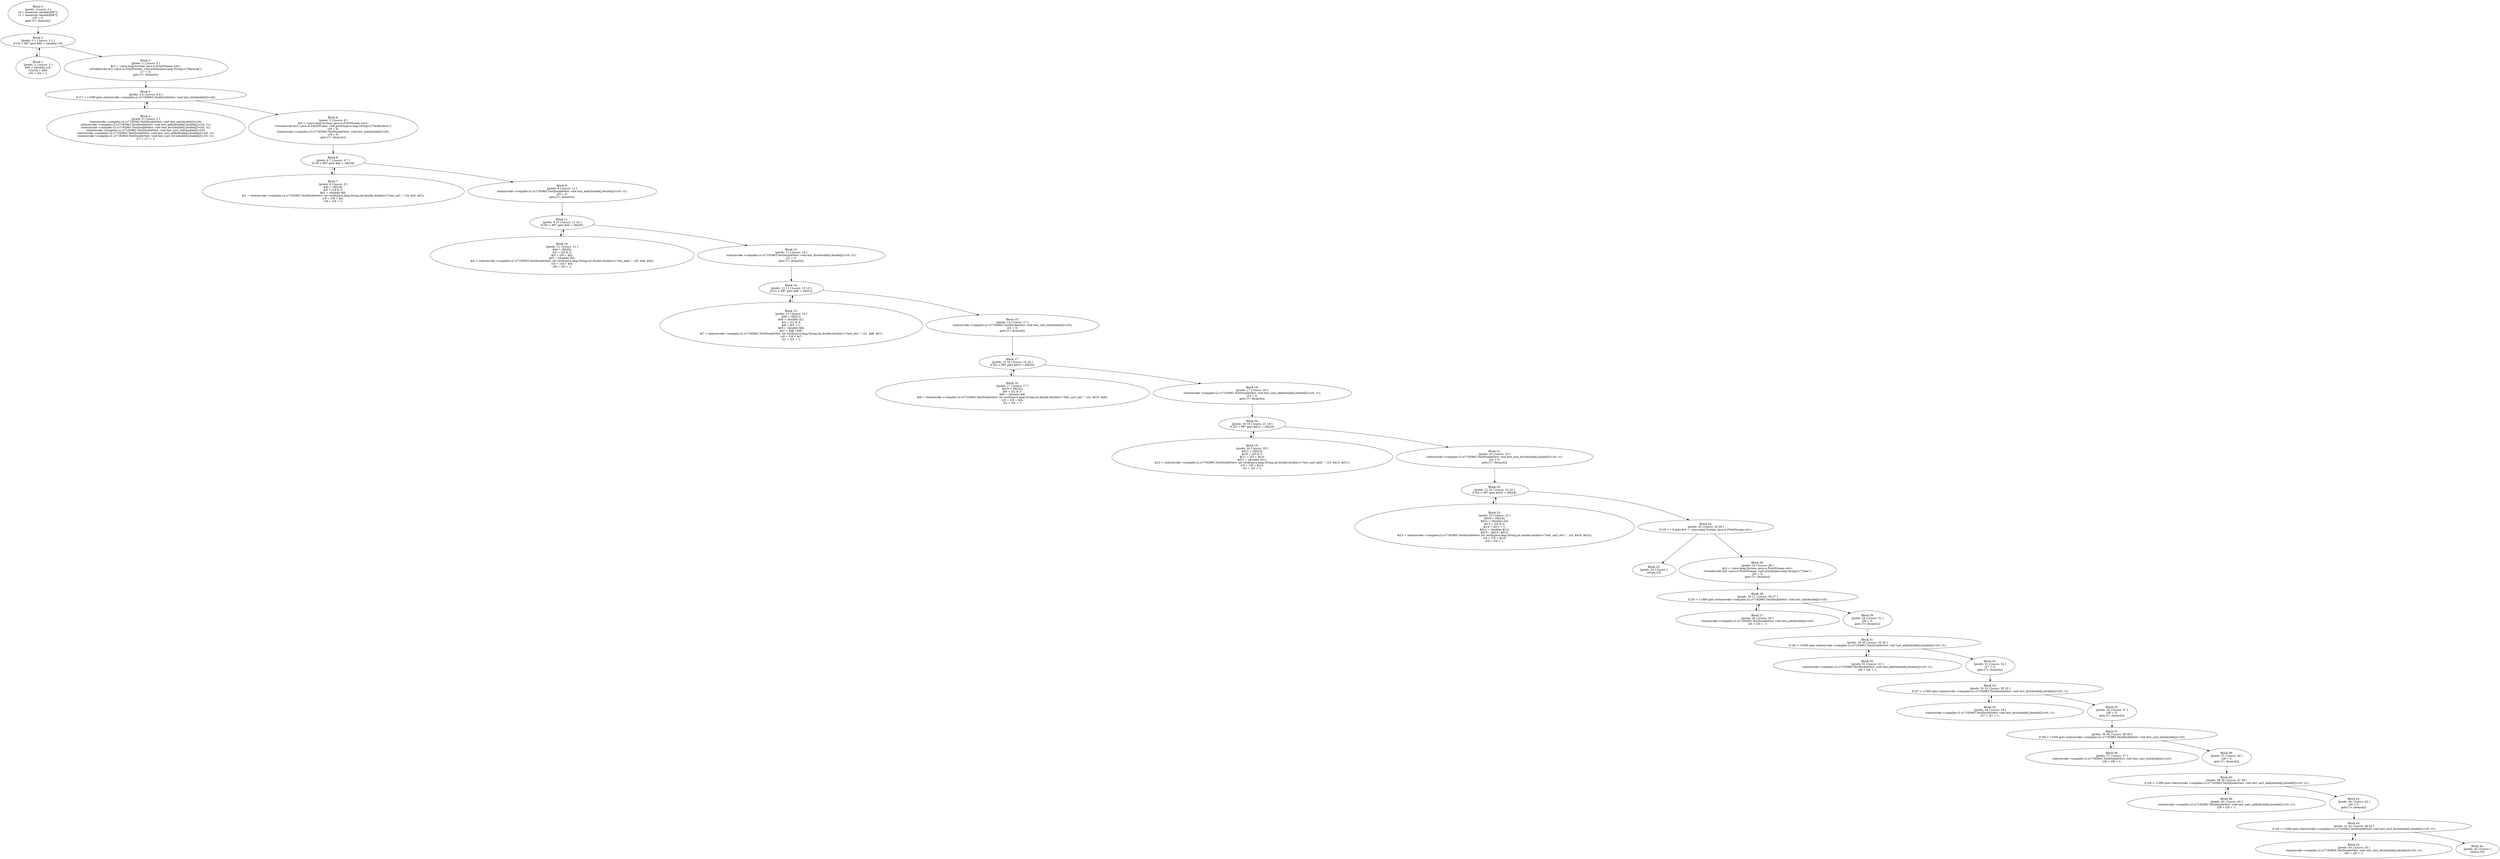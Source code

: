 digraph "unitGraph" {
    "Block 0:
[preds: ] [succs: 2 ]
r0 = newarray (double)[997];
r1 = newarray (double)[997];
i16 = 0;
goto [?= (branch)];
"
    "Block 1:
[preds: 2 ] [succs: 2 ]
$d0 = (double) i16;
r1[i16] = $d0;
i16 = i16 + 1;
"
    "Block 2:
[preds: 0 1 ] [succs: 3 1 ]
if i16 < 997 goto $d0 = (double) i16;
"
    "Block 3:
[preds: 2 ] [succs: 5 ]
$r2 = <java.lang.System: java.io.PrintStream out>;
virtualinvoke $r2.<java.io.PrintStream: void println(java.lang.String)>(\"Warmup\");
i17 = 0;
goto [?= (branch)];
"
    "Block 4:
[preds: 5 ] [succs: 5 ]
staticinvoke <compiler.c2.cr7192963.TestDoubleVect: void test_init(double[])>(r0);
staticinvoke <compiler.c2.cr7192963.TestDoubleVect: void test_addi(double[],double[])>(r0, r1);
staticinvoke <compiler.c2.cr7192963.TestDoubleVect: void test_divi(double[],double[])>(r0, r1);
staticinvoke <compiler.c2.cr7192963.TestDoubleVect: void test_unrl_init(double[])>(r0);
staticinvoke <compiler.c2.cr7192963.TestDoubleVect: void test_unrl_addi(double[],double[])>(r0, r1);
staticinvoke <compiler.c2.cr7192963.TestDoubleVect: void test_unrl_divi(double[],double[])>(r0, r1);
i17 = i17 + 1;
"
    "Block 5:
[preds: 3 4 ] [succs: 6 4 ]
if i17 < 11000 goto staticinvoke <compiler.c2.cr7192963.TestDoubleVect: void test_init(double[])>(r0);
"
    "Block 6:
[preds: 5 ] [succs: 8 ]
$r3 = <java.lang.System: java.io.PrintStream out>;
virtualinvoke $r3.<java.io.PrintStream: void println(java.lang.String)>(\"Verification\");
i18 = 0;
staticinvoke <compiler.c2.cr7192963.TestDoubleVect: void test_init(double[])>(r0);
i19 = 0;
goto [?= (branch)];
"
    "Block 7:
[preds: 8 ] [succs: 8 ]
$d2 = r0[i19];
$i0 = i19 & 3;
$d1 = (double) $i0;
$i1 = staticinvoke <compiler.c2.cr7192963.TestDoubleVect: int verify(java.lang.String,int,double,double)>(\"test_init: \", i19, $d2, $d1);
i18 = i18 + $i1;
i19 = i19 + 1;
"
    "Block 8:
[preds: 6 7 ] [succs: 9 7 ]
if i19 < 997 goto $d2 = r0[i19];
"
    "Block 9:
[preds: 8 ] [succs: 11 ]
staticinvoke <compiler.c2.cr7192963.TestDoubleVect: void test_addi(double[],double[])>(r0, r1);
i20 = 0;
goto [?= (branch)];
"
    "Block 10:
[preds: 11 ] [succs: 11 ]
$d4 = r0[i20];
$i2 = i20 & 3;
$i3 = i20 + $i2;
$d3 = (double) $i3;
$i4 = staticinvoke <compiler.c2.cr7192963.TestDoubleVect: int verify(java.lang.String,int,double,double)>(\"test_addi: \", i20, $d4, $d3);
i18 = i18 + $i4;
i20 = i20 + 1;
"
    "Block 11:
[preds: 9 10 ] [succs: 12 10 ]
if i20 < 997 goto $d4 = r0[i20];
"
    "Block 12:
[preds: 11 ] [succs: 14 ]
staticinvoke <compiler.c2.cr7192963.TestDoubleVect: void test_divi(double[],double[])>(r0, r1);
i21 = 0;
goto [?= (branch)];
"
    "Block 13:
[preds: 14 ] [succs: 14 ]
$d8 = r0[i21];
$d6 = (double) i21;
$i5 = i21 & 3;
$i6 = $i5 + 1;
$d5 = (double) $i6;
$d7 = $d6 / $d5;
$i7 = staticinvoke <compiler.c2.cr7192963.TestDoubleVect: int verify(java.lang.String,int,double,double)>(\"test_divi: \", i21, $d8, $d7);
i18 = i18 + $i7;
i21 = i21 + 1;
"
    "Block 14:
[preds: 12 13 ] [succs: 15 13 ]
if i21 < 997 goto $d8 = r0[i21];
"
    "Block 15:
[preds: 14 ] [succs: 17 ]
staticinvoke <compiler.c2.cr7192963.TestDoubleVect: void test_unrl_init(double[])>(r0);
i22 = 0;
goto [?= (branch)];
"
    "Block 16:
[preds: 17 ] [succs: 17 ]
$d10 = r0[i22];
$i8 = i22 & 3;
$d9 = (double) $i8;
$i9 = staticinvoke <compiler.c2.cr7192963.TestDoubleVect: int verify(java.lang.String,int,double,double)>(\"test_unrl_init: \", i22, $d10, $d9);
i18 = i18 + $i9;
i22 = i22 + 1;
"
    "Block 17:
[preds: 15 16 ] [succs: 18 16 ]
if i22 < 997 goto $d10 = r0[i22];
"
    "Block 18:
[preds: 17 ] [succs: 20 ]
staticinvoke <compiler.c2.cr7192963.TestDoubleVect: void test_unrl_addi(double[],double[])>(r0, r1);
i23 = 0;
goto [?= (branch)];
"
    "Block 19:
[preds: 20 ] [succs: 20 ]
$d12 = r0[i23];
$i10 = i23 & 3;
$i11 = i23 + $i10;
$d11 = (double) $i11;
$i12 = staticinvoke <compiler.c2.cr7192963.TestDoubleVect: int verify(java.lang.String,int,double,double)>(\"test_unrl_addi: \", i23, $d12, $d11);
i18 = i18 + $i12;
i23 = i23 + 1;
"
    "Block 20:
[preds: 18 19 ] [succs: 21 19 ]
if i23 < 997 goto $d12 = r0[i23];
"
    "Block 21:
[preds: 20 ] [succs: 23 ]
staticinvoke <compiler.c2.cr7192963.TestDoubleVect: void test_unrl_divi(double[],double[])>(r0, r1);
i24 = 0;
goto [?= (branch)];
"
    "Block 22:
[preds: 23 ] [succs: 23 ]
$d16 = r0[i24];
$d14 = (double) i24;
$i13 = i24 & 3;
$i14 = $i13 + 1;
$d13 = (double) $i14;
$d15 = $d14 / $d13;
$i15 = staticinvoke <compiler.c2.cr7192963.TestDoubleVect: int verify(java.lang.String,int,double,double)>(\"test_unrl_divi: \", i24, $d16, $d15);
i18 = i18 + $i15;
i24 = i24 + 1;
"
    "Block 23:
[preds: 21 22 ] [succs: 24 22 ]
if i24 < 997 goto $d16 = r0[i24];
"
    "Block 24:
[preds: 23 ] [succs: 25 26 ]
if i18 <= 0 goto $r4 = <java.lang.System: java.io.PrintStream out>;
"
    "Block 25:
[preds: 24 ] [succs: ]
return i18;
"
    "Block 26:
[preds: 24 ] [succs: 28 ]
$r4 = <java.lang.System: java.io.PrintStream out>;
virtualinvoke $r4.<java.io.PrintStream: void println(java.lang.String)>(\"Time\");
i25 = 0;
goto [?= (branch)];
"
    "Block 27:
[preds: 28 ] [succs: 28 ]
staticinvoke <compiler.c2.cr7192963.TestDoubleVect: void test_init(double[])>(r0);
i25 = i25 + 1;
"
    "Block 28:
[preds: 26 27 ] [succs: 29 27 ]
if i25 < 11000 goto staticinvoke <compiler.c2.cr7192963.TestDoubleVect: void test_init(double[])>(r0);
"
    "Block 29:
[preds: 28 ] [succs: 31 ]
i26 = 0;
goto [?= (branch)];
"
    "Block 30:
[preds: 31 ] [succs: 31 ]
staticinvoke <compiler.c2.cr7192963.TestDoubleVect: void test_addi(double[],double[])>(r0, r1);
i26 = i26 + 1;
"
    "Block 31:
[preds: 29 30 ] [succs: 32 30 ]
if i26 < 11000 goto staticinvoke <compiler.c2.cr7192963.TestDoubleVect: void test_addi(double[],double[])>(r0, r1);
"
    "Block 32:
[preds: 31 ] [succs: 34 ]
i27 = 0;
goto [?= (branch)];
"
    "Block 33:
[preds: 34 ] [succs: 34 ]
staticinvoke <compiler.c2.cr7192963.TestDoubleVect: void test_divi(double[],double[])>(r0, r1);
i27 = i27 + 1;
"
    "Block 34:
[preds: 32 33 ] [succs: 35 33 ]
if i27 < 11000 goto staticinvoke <compiler.c2.cr7192963.TestDoubleVect: void test_divi(double[],double[])>(r0, r1);
"
    "Block 35:
[preds: 34 ] [succs: 37 ]
i28 = 0;
goto [?= (branch)];
"
    "Block 36:
[preds: 37 ] [succs: 37 ]
staticinvoke <compiler.c2.cr7192963.TestDoubleVect: void test_unrl_init(double[])>(r0);
i28 = i28 + 1;
"
    "Block 37:
[preds: 35 36 ] [succs: 38 36 ]
if i28 < 11000 goto staticinvoke <compiler.c2.cr7192963.TestDoubleVect: void test_unrl_init(double[])>(r0);
"
    "Block 38:
[preds: 37 ] [succs: 40 ]
i29 = 0;
goto [?= (branch)];
"
    "Block 39:
[preds: 40 ] [succs: 40 ]
staticinvoke <compiler.c2.cr7192963.TestDoubleVect: void test_unrl_addi(double[],double[])>(r0, r1);
i29 = i29 + 1;
"
    "Block 40:
[preds: 38 39 ] [succs: 41 39 ]
if i29 < 11000 goto staticinvoke <compiler.c2.cr7192963.TestDoubleVect: void test_unrl_addi(double[],double[])>(r0, r1);
"
    "Block 41:
[preds: 40 ] [succs: 43 ]
i30 = 0;
goto [?= (branch)];
"
    "Block 42:
[preds: 43 ] [succs: 43 ]
staticinvoke <compiler.c2.cr7192963.TestDoubleVect: void test_unrl_divi(double[],double[])>(r0, r1);
i30 = i30 + 1;
"
    "Block 43:
[preds: 41 42 ] [succs: 44 42 ]
if i30 < 11000 goto staticinvoke <compiler.c2.cr7192963.TestDoubleVect: void test_unrl_divi(double[],double[])>(r0, r1);
"
    "Block 44:
[preds: 43 ] [succs: ]
return i18;
"
    "Block 0:
[preds: ] [succs: 2 ]
r0 = newarray (double)[997];
r1 = newarray (double)[997];
i16 = 0;
goto [?= (branch)];
"->"Block 2:
[preds: 0 1 ] [succs: 3 1 ]
if i16 < 997 goto $d0 = (double) i16;
";
    "Block 1:
[preds: 2 ] [succs: 2 ]
$d0 = (double) i16;
r1[i16] = $d0;
i16 = i16 + 1;
"->"Block 2:
[preds: 0 1 ] [succs: 3 1 ]
if i16 < 997 goto $d0 = (double) i16;
";
    "Block 2:
[preds: 0 1 ] [succs: 3 1 ]
if i16 < 997 goto $d0 = (double) i16;
"->"Block 3:
[preds: 2 ] [succs: 5 ]
$r2 = <java.lang.System: java.io.PrintStream out>;
virtualinvoke $r2.<java.io.PrintStream: void println(java.lang.String)>(\"Warmup\");
i17 = 0;
goto [?= (branch)];
";
    "Block 2:
[preds: 0 1 ] [succs: 3 1 ]
if i16 < 997 goto $d0 = (double) i16;
"->"Block 1:
[preds: 2 ] [succs: 2 ]
$d0 = (double) i16;
r1[i16] = $d0;
i16 = i16 + 1;
";
    "Block 3:
[preds: 2 ] [succs: 5 ]
$r2 = <java.lang.System: java.io.PrintStream out>;
virtualinvoke $r2.<java.io.PrintStream: void println(java.lang.String)>(\"Warmup\");
i17 = 0;
goto [?= (branch)];
"->"Block 5:
[preds: 3 4 ] [succs: 6 4 ]
if i17 < 11000 goto staticinvoke <compiler.c2.cr7192963.TestDoubleVect: void test_init(double[])>(r0);
";
    "Block 4:
[preds: 5 ] [succs: 5 ]
staticinvoke <compiler.c2.cr7192963.TestDoubleVect: void test_init(double[])>(r0);
staticinvoke <compiler.c2.cr7192963.TestDoubleVect: void test_addi(double[],double[])>(r0, r1);
staticinvoke <compiler.c2.cr7192963.TestDoubleVect: void test_divi(double[],double[])>(r0, r1);
staticinvoke <compiler.c2.cr7192963.TestDoubleVect: void test_unrl_init(double[])>(r0);
staticinvoke <compiler.c2.cr7192963.TestDoubleVect: void test_unrl_addi(double[],double[])>(r0, r1);
staticinvoke <compiler.c2.cr7192963.TestDoubleVect: void test_unrl_divi(double[],double[])>(r0, r1);
i17 = i17 + 1;
"->"Block 5:
[preds: 3 4 ] [succs: 6 4 ]
if i17 < 11000 goto staticinvoke <compiler.c2.cr7192963.TestDoubleVect: void test_init(double[])>(r0);
";
    "Block 5:
[preds: 3 4 ] [succs: 6 4 ]
if i17 < 11000 goto staticinvoke <compiler.c2.cr7192963.TestDoubleVect: void test_init(double[])>(r0);
"->"Block 6:
[preds: 5 ] [succs: 8 ]
$r3 = <java.lang.System: java.io.PrintStream out>;
virtualinvoke $r3.<java.io.PrintStream: void println(java.lang.String)>(\"Verification\");
i18 = 0;
staticinvoke <compiler.c2.cr7192963.TestDoubleVect: void test_init(double[])>(r0);
i19 = 0;
goto [?= (branch)];
";
    "Block 5:
[preds: 3 4 ] [succs: 6 4 ]
if i17 < 11000 goto staticinvoke <compiler.c2.cr7192963.TestDoubleVect: void test_init(double[])>(r0);
"->"Block 4:
[preds: 5 ] [succs: 5 ]
staticinvoke <compiler.c2.cr7192963.TestDoubleVect: void test_init(double[])>(r0);
staticinvoke <compiler.c2.cr7192963.TestDoubleVect: void test_addi(double[],double[])>(r0, r1);
staticinvoke <compiler.c2.cr7192963.TestDoubleVect: void test_divi(double[],double[])>(r0, r1);
staticinvoke <compiler.c2.cr7192963.TestDoubleVect: void test_unrl_init(double[])>(r0);
staticinvoke <compiler.c2.cr7192963.TestDoubleVect: void test_unrl_addi(double[],double[])>(r0, r1);
staticinvoke <compiler.c2.cr7192963.TestDoubleVect: void test_unrl_divi(double[],double[])>(r0, r1);
i17 = i17 + 1;
";
    "Block 6:
[preds: 5 ] [succs: 8 ]
$r3 = <java.lang.System: java.io.PrintStream out>;
virtualinvoke $r3.<java.io.PrintStream: void println(java.lang.String)>(\"Verification\");
i18 = 0;
staticinvoke <compiler.c2.cr7192963.TestDoubleVect: void test_init(double[])>(r0);
i19 = 0;
goto [?= (branch)];
"->"Block 8:
[preds: 6 7 ] [succs: 9 7 ]
if i19 < 997 goto $d2 = r0[i19];
";
    "Block 7:
[preds: 8 ] [succs: 8 ]
$d2 = r0[i19];
$i0 = i19 & 3;
$d1 = (double) $i0;
$i1 = staticinvoke <compiler.c2.cr7192963.TestDoubleVect: int verify(java.lang.String,int,double,double)>(\"test_init: \", i19, $d2, $d1);
i18 = i18 + $i1;
i19 = i19 + 1;
"->"Block 8:
[preds: 6 7 ] [succs: 9 7 ]
if i19 < 997 goto $d2 = r0[i19];
";
    "Block 8:
[preds: 6 7 ] [succs: 9 7 ]
if i19 < 997 goto $d2 = r0[i19];
"->"Block 9:
[preds: 8 ] [succs: 11 ]
staticinvoke <compiler.c2.cr7192963.TestDoubleVect: void test_addi(double[],double[])>(r0, r1);
i20 = 0;
goto [?= (branch)];
";
    "Block 8:
[preds: 6 7 ] [succs: 9 7 ]
if i19 < 997 goto $d2 = r0[i19];
"->"Block 7:
[preds: 8 ] [succs: 8 ]
$d2 = r0[i19];
$i0 = i19 & 3;
$d1 = (double) $i0;
$i1 = staticinvoke <compiler.c2.cr7192963.TestDoubleVect: int verify(java.lang.String,int,double,double)>(\"test_init: \", i19, $d2, $d1);
i18 = i18 + $i1;
i19 = i19 + 1;
";
    "Block 9:
[preds: 8 ] [succs: 11 ]
staticinvoke <compiler.c2.cr7192963.TestDoubleVect: void test_addi(double[],double[])>(r0, r1);
i20 = 0;
goto [?= (branch)];
"->"Block 11:
[preds: 9 10 ] [succs: 12 10 ]
if i20 < 997 goto $d4 = r0[i20];
";
    "Block 10:
[preds: 11 ] [succs: 11 ]
$d4 = r0[i20];
$i2 = i20 & 3;
$i3 = i20 + $i2;
$d3 = (double) $i3;
$i4 = staticinvoke <compiler.c2.cr7192963.TestDoubleVect: int verify(java.lang.String,int,double,double)>(\"test_addi: \", i20, $d4, $d3);
i18 = i18 + $i4;
i20 = i20 + 1;
"->"Block 11:
[preds: 9 10 ] [succs: 12 10 ]
if i20 < 997 goto $d4 = r0[i20];
";
    "Block 11:
[preds: 9 10 ] [succs: 12 10 ]
if i20 < 997 goto $d4 = r0[i20];
"->"Block 12:
[preds: 11 ] [succs: 14 ]
staticinvoke <compiler.c2.cr7192963.TestDoubleVect: void test_divi(double[],double[])>(r0, r1);
i21 = 0;
goto [?= (branch)];
";
    "Block 11:
[preds: 9 10 ] [succs: 12 10 ]
if i20 < 997 goto $d4 = r0[i20];
"->"Block 10:
[preds: 11 ] [succs: 11 ]
$d4 = r0[i20];
$i2 = i20 & 3;
$i3 = i20 + $i2;
$d3 = (double) $i3;
$i4 = staticinvoke <compiler.c2.cr7192963.TestDoubleVect: int verify(java.lang.String,int,double,double)>(\"test_addi: \", i20, $d4, $d3);
i18 = i18 + $i4;
i20 = i20 + 1;
";
    "Block 12:
[preds: 11 ] [succs: 14 ]
staticinvoke <compiler.c2.cr7192963.TestDoubleVect: void test_divi(double[],double[])>(r0, r1);
i21 = 0;
goto [?= (branch)];
"->"Block 14:
[preds: 12 13 ] [succs: 15 13 ]
if i21 < 997 goto $d8 = r0[i21];
";
    "Block 13:
[preds: 14 ] [succs: 14 ]
$d8 = r0[i21];
$d6 = (double) i21;
$i5 = i21 & 3;
$i6 = $i5 + 1;
$d5 = (double) $i6;
$d7 = $d6 / $d5;
$i7 = staticinvoke <compiler.c2.cr7192963.TestDoubleVect: int verify(java.lang.String,int,double,double)>(\"test_divi: \", i21, $d8, $d7);
i18 = i18 + $i7;
i21 = i21 + 1;
"->"Block 14:
[preds: 12 13 ] [succs: 15 13 ]
if i21 < 997 goto $d8 = r0[i21];
";
    "Block 14:
[preds: 12 13 ] [succs: 15 13 ]
if i21 < 997 goto $d8 = r0[i21];
"->"Block 15:
[preds: 14 ] [succs: 17 ]
staticinvoke <compiler.c2.cr7192963.TestDoubleVect: void test_unrl_init(double[])>(r0);
i22 = 0;
goto [?= (branch)];
";
    "Block 14:
[preds: 12 13 ] [succs: 15 13 ]
if i21 < 997 goto $d8 = r0[i21];
"->"Block 13:
[preds: 14 ] [succs: 14 ]
$d8 = r0[i21];
$d6 = (double) i21;
$i5 = i21 & 3;
$i6 = $i5 + 1;
$d5 = (double) $i6;
$d7 = $d6 / $d5;
$i7 = staticinvoke <compiler.c2.cr7192963.TestDoubleVect: int verify(java.lang.String,int,double,double)>(\"test_divi: \", i21, $d8, $d7);
i18 = i18 + $i7;
i21 = i21 + 1;
";
    "Block 15:
[preds: 14 ] [succs: 17 ]
staticinvoke <compiler.c2.cr7192963.TestDoubleVect: void test_unrl_init(double[])>(r0);
i22 = 0;
goto [?= (branch)];
"->"Block 17:
[preds: 15 16 ] [succs: 18 16 ]
if i22 < 997 goto $d10 = r0[i22];
";
    "Block 16:
[preds: 17 ] [succs: 17 ]
$d10 = r0[i22];
$i8 = i22 & 3;
$d9 = (double) $i8;
$i9 = staticinvoke <compiler.c2.cr7192963.TestDoubleVect: int verify(java.lang.String,int,double,double)>(\"test_unrl_init: \", i22, $d10, $d9);
i18 = i18 + $i9;
i22 = i22 + 1;
"->"Block 17:
[preds: 15 16 ] [succs: 18 16 ]
if i22 < 997 goto $d10 = r0[i22];
";
    "Block 17:
[preds: 15 16 ] [succs: 18 16 ]
if i22 < 997 goto $d10 = r0[i22];
"->"Block 18:
[preds: 17 ] [succs: 20 ]
staticinvoke <compiler.c2.cr7192963.TestDoubleVect: void test_unrl_addi(double[],double[])>(r0, r1);
i23 = 0;
goto [?= (branch)];
";
    "Block 17:
[preds: 15 16 ] [succs: 18 16 ]
if i22 < 997 goto $d10 = r0[i22];
"->"Block 16:
[preds: 17 ] [succs: 17 ]
$d10 = r0[i22];
$i8 = i22 & 3;
$d9 = (double) $i8;
$i9 = staticinvoke <compiler.c2.cr7192963.TestDoubleVect: int verify(java.lang.String,int,double,double)>(\"test_unrl_init: \", i22, $d10, $d9);
i18 = i18 + $i9;
i22 = i22 + 1;
";
    "Block 18:
[preds: 17 ] [succs: 20 ]
staticinvoke <compiler.c2.cr7192963.TestDoubleVect: void test_unrl_addi(double[],double[])>(r0, r1);
i23 = 0;
goto [?= (branch)];
"->"Block 20:
[preds: 18 19 ] [succs: 21 19 ]
if i23 < 997 goto $d12 = r0[i23];
";
    "Block 19:
[preds: 20 ] [succs: 20 ]
$d12 = r0[i23];
$i10 = i23 & 3;
$i11 = i23 + $i10;
$d11 = (double) $i11;
$i12 = staticinvoke <compiler.c2.cr7192963.TestDoubleVect: int verify(java.lang.String,int,double,double)>(\"test_unrl_addi: \", i23, $d12, $d11);
i18 = i18 + $i12;
i23 = i23 + 1;
"->"Block 20:
[preds: 18 19 ] [succs: 21 19 ]
if i23 < 997 goto $d12 = r0[i23];
";
    "Block 20:
[preds: 18 19 ] [succs: 21 19 ]
if i23 < 997 goto $d12 = r0[i23];
"->"Block 21:
[preds: 20 ] [succs: 23 ]
staticinvoke <compiler.c2.cr7192963.TestDoubleVect: void test_unrl_divi(double[],double[])>(r0, r1);
i24 = 0;
goto [?= (branch)];
";
    "Block 20:
[preds: 18 19 ] [succs: 21 19 ]
if i23 < 997 goto $d12 = r0[i23];
"->"Block 19:
[preds: 20 ] [succs: 20 ]
$d12 = r0[i23];
$i10 = i23 & 3;
$i11 = i23 + $i10;
$d11 = (double) $i11;
$i12 = staticinvoke <compiler.c2.cr7192963.TestDoubleVect: int verify(java.lang.String,int,double,double)>(\"test_unrl_addi: \", i23, $d12, $d11);
i18 = i18 + $i12;
i23 = i23 + 1;
";
    "Block 21:
[preds: 20 ] [succs: 23 ]
staticinvoke <compiler.c2.cr7192963.TestDoubleVect: void test_unrl_divi(double[],double[])>(r0, r1);
i24 = 0;
goto [?= (branch)];
"->"Block 23:
[preds: 21 22 ] [succs: 24 22 ]
if i24 < 997 goto $d16 = r0[i24];
";
    "Block 22:
[preds: 23 ] [succs: 23 ]
$d16 = r0[i24];
$d14 = (double) i24;
$i13 = i24 & 3;
$i14 = $i13 + 1;
$d13 = (double) $i14;
$d15 = $d14 / $d13;
$i15 = staticinvoke <compiler.c2.cr7192963.TestDoubleVect: int verify(java.lang.String,int,double,double)>(\"test_unrl_divi: \", i24, $d16, $d15);
i18 = i18 + $i15;
i24 = i24 + 1;
"->"Block 23:
[preds: 21 22 ] [succs: 24 22 ]
if i24 < 997 goto $d16 = r0[i24];
";
    "Block 23:
[preds: 21 22 ] [succs: 24 22 ]
if i24 < 997 goto $d16 = r0[i24];
"->"Block 24:
[preds: 23 ] [succs: 25 26 ]
if i18 <= 0 goto $r4 = <java.lang.System: java.io.PrintStream out>;
";
    "Block 23:
[preds: 21 22 ] [succs: 24 22 ]
if i24 < 997 goto $d16 = r0[i24];
"->"Block 22:
[preds: 23 ] [succs: 23 ]
$d16 = r0[i24];
$d14 = (double) i24;
$i13 = i24 & 3;
$i14 = $i13 + 1;
$d13 = (double) $i14;
$d15 = $d14 / $d13;
$i15 = staticinvoke <compiler.c2.cr7192963.TestDoubleVect: int verify(java.lang.String,int,double,double)>(\"test_unrl_divi: \", i24, $d16, $d15);
i18 = i18 + $i15;
i24 = i24 + 1;
";
    "Block 24:
[preds: 23 ] [succs: 25 26 ]
if i18 <= 0 goto $r4 = <java.lang.System: java.io.PrintStream out>;
"->"Block 25:
[preds: 24 ] [succs: ]
return i18;
";
    "Block 24:
[preds: 23 ] [succs: 25 26 ]
if i18 <= 0 goto $r4 = <java.lang.System: java.io.PrintStream out>;
"->"Block 26:
[preds: 24 ] [succs: 28 ]
$r4 = <java.lang.System: java.io.PrintStream out>;
virtualinvoke $r4.<java.io.PrintStream: void println(java.lang.String)>(\"Time\");
i25 = 0;
goto [?= (branch)];
";
    "Block 26:
[preds: 24 ] [succs: 28 ]
$r4 = <java.lang.System: java.io.PrintStream out>;
virtualinvoke $r4.<java.io.PrintStream: void println(java.lang.String)>(\"Time\");
i25 = 0;
goto [?= (branch)];
"->"Block 28:
[preds: 26 27 ] [succs: 29 27 ]
if i25 < 11000 goto staticinvoke <compiler.c2.cr7192963.TestDoubleVect: void test_init(double[])>(r0);
";
    "Block 27:
[preds: 28 ] [succs: 28 ]
staticinvoke <compiler.c2.cr7192963.TestDoubleVect: void test_init(double[])>(r0);
i25 = i25 + 1;
"->"Block 28:
[preds: 26 27 ] [succs: 29 27 ]
if i25 < 11000 goto staticinvoke <compiler.c2.cr7192963.TestDoubleVect: void test_init(double[])>(r0);
";
    "Block 28:
[preds: 26 27 ] [succs: 29 27 ]
if i25 < 11000 goto staticinvoke <compiler.c2.cr7192963.TestDoubleVect: void test_init(double[])>(r0);
"->"Block 29:
[preds: 28 ] [succs: 31 ]
i26 = 0;
goto [?= (branch)];
";
    "Block 28:
[preds: 26 27 ] [succs: 29 27 ]
if i25 < 11000 goto staticinvoke <compiler.c2.cr7192963.TestDoubleVect: void test_init(double[])>(r0);
"->"Block 27:
[preds: 28 ] [succs: 28 ]
staticinvoke <compiler.c2.cr7192963.TestDoubleVect: void test_init(double[])>(r0);
i25 = i25 + 1;
";
    "Block 29:
[preds: 28 ] [succs: 31 ]
i26 = 0;
goto [?= (branch)];
"->"Block 31:
[preds: 29 30 ] [succs: 32 30 ]
if i26 < 11000 goto staticinvoke <compiler.c2.cr7192963.TestDoubleVect: void test_addi(double[],double[])>(r0, r1);
";
    "Block 30:
[preds: 31 ] [succs: 31 ]
staticinvoke <compiler.c2.cr7192963.TestDoubleVect: void test_addi(double[],double[])>(r0, r1);
i26 = i26 + 1;
"->"Block 31:
[preds: 29 30 ] [succs: 32 30 ]
if i26 < 11000 goto staticinvoke <compiler.c2.cr7192963.TestDoubleVect: void test_addi(double[],double[])>(r0, r1);
";
    "Block 31:
[preds: 29 30 ] [succs: 32 30 ]
if i26 < 11000 goto staticinvoke <compiler.c2.cr7192963.TestDoubleVect: void test_addi(double[],double[])>(r0, r1);
"->"Block 32:
[preds: 31 ] [succs: 34 ]
i27 = 0;
goto [?= (branch)];
";
    "Block 31:
[preds: 29 30 ] [succs: 32 30 ]
if i26 < 11000 goto staticinvoke <compiler.c2.cr7192963.TestDoubleVect: void test_addi(double[],double[])>(r0, r1);
"->"Block 30:
[preds: 31 ] [succs: 31 ]
staticinvoke <compiler.c2.cr7192963.TestDoubleVect: void test_addi(double[],double[])>(r0, r1);
i26 = i26 + 1;
";
    "Block 32:
[preds: 31 ] [succs: 34 ]
i27 = 0;
goto [?= (branch)];
"->"Block 34:
[preds: 32 33 ] [succs: 35 33 ]
if i27 < 11000 goto staticinvoke <compiler.c2.cr7192963.TestDoubleVect: void test_divi(double[],double[])>(r0, r1);
";
    "Block 33:
[preds: 34 ] [succs: 34 ]
staticinvoke <compiler.c2.cr7192963.TestDoubleVect: void test_divi(double[],double[])>(r0, r1);
i27 = i27 + 1;
"->"Block 34:
[preds: 32 33 ] [succs: 35 33 ]
if i27 < 11000 goto staticinvoke <compiler.c2.cr7192963.TestDoubleVect: void test_divi(double[],double[])>(r0, r1);
";
    "Block 34:
[preds: 32 33 ] [succs: 35 33 ]
if i27 < 11000 goto staticinvoke <compiler.c2.cr7192963.TestDoubleVect: void test_divi(double[],double[])>(r0, r1);
"->"Block 35:
[preds: 34 ] [succs: 37 ]
i28 = 0;
goto [?= (branch)];
";
    "Block 34:
[preds: 32 33 ] [succs: 35 33 ]
if i27 < 11000 goto staticinvoke <compiler.c2.cr7192963.TestDoubleVect: void test_divi(double[],double[])>(r0, r1);
"->"Block 33:
[preds: 34 ] [succs: 34 ]
staticinvoke <compiler.c2.cr7192963.TestDoubleVect: void test_divi(double[],double[])>(r0, r1);
i27 = i27 + 1;
";
    "Block 35:
[preds: 34 ] [succs: 37 ]
i28 = 0;
goto [?= (branch)];
"->"Block 37:
[preds: 35 36 ] [succs: 38 36 ]
if i28 < 11000 goto staticinvoke <compiler.c2.cr7192963.TestDoubleVect: void test_unrl_init(double[])>(r0);
";
    "Block 36:
[preds: 37 ] [succs: 37 ]
staticinvoke <compiler.c2.cr7192963.TestDoubleVect: void test_unrl_init(double[])>(r0);
i28 = i28 + 1;
"->"Block 37:
[preds: 35 36 ] [succs: 38 36 ]
if i28 < 11000 goto staticinvoke <compiler.c2.cr7192963.TestDoubleVect: void test_unrl_init(double[])>(r0);
";
    "Block 37:
[preds: 35 36 ] [succs: 38 36 ]
if i28 < 11000 goto staticinvoke <compiler.c2.cr7192963.TestDoubleVect: void test_unrl_init(double[])>(r0);
"->"Block 38:
[preds: 37 ] [succs: 40 ]
i29 = 0;
goto [?= (branch)];
";
    "Block 37:
[preds: 35 36 ] [succs: 38 36 ]
if i28 < 11000 goto staticinvoke <compiler.c2.cr7192963.TestDoubleVect: void test_unrl_init(double[])>(r0);
"->"Block 36:
[preds: 37 ] [succs: 37 ]
staticinvoke <compiler.c2.cr7192963.TestDoubleVect: void test_unrl_init(double[])>(r0);
i28 = i28 + 1;
";
    "Block 38:
[preds: 37 ] [succs: 40 ]
i29 = 0;
goto [?= (branch)];
"->"Block 40:
[preds: 38 39 ] [succs: 41 39 ]
if i29 < 11000 goto staticinvoke <compiler.c2.cr7192963.TestDoubleVect: void test_unrl_addi(double[],double[])>(r0, r1);
";
    "Block 39:
[preds: 40 ] [succs: 40 ]
staticinvoke <compiler.c2.cr7192963.TestDoubleVect: void test_unrl_addi(double[],double[])>(r0, r1);
i29 = i29 + 1;
"->"Block 40:
[preds: 38 39 ] [succs: 41 39 ]
if i29 < 11000 goto staticinvoke <compiler.c2.cr7192963.TestDoubleVect: void test_unrl_addi(double[],double[])>(r0, r1);
";
    "Block 40:
[preds: 38 39 ] [succs: 41 39 ]
if i29 < 11000 goto staticinvoke <compiler.c2.cr7192963.TestDoubleVect: void test_unrl_addi(double[],double[])>(r0, r1);
"->"Block 41:
[preds: 40 ] [succs: 43 ]
i30 = 0;
goto [?= (branch)];
";
    "Block 40:
[preds: 38 39 ] [succs: 41 39 ]
if i29 < 11000 goto staticinvoke <compiler.c2.cr7192963.TestDoubleVect: void test_unrl_addi(double[],double[])>(r0, r1);
"->"Block 39:
[preds: 40 ] [succs: 40 ]
staticinvoke <compiler.c2.cr7192963.TestDoubleVect: void test_unrl_addi(double[],double[])>(r0, r1);
i29 = i29 + 1;
";
    "Block 41:
[preds: 40 ] [succs: 43 ]
i30 = 0;
goto [?= (branch)];
"->"Block 43:
[preds: 41 42 ] [succs: 44 42 ]
if i30 < 11000 goto staticinvoke <compiler.c2.cr7192963.TestDoubleVect: void test_unrl_divi(double[],double[])>(r0, r1);
";
    "Block 42:
[preds: 43 ] [succs: 43 ]
staticinvoke <compiler.c2.cr7192963.TestDoubleVect: void test_unrl_divi(double[],double[])>(r0, r1);
i30 = i30 + 1;
"->"Block 43:
[preds: 41 42 ] [succs: 44 42 ]
if i30 < 11000 goto staticinvoke <compiler.c2.cr7192963.TestDoubleVect: void test_unrl_divi(double[],double[])>(r0, r1);
";
    "Block 43:
[preds: 41 42 ] [succs: 44 42 ]
if i30 < 11000 goto staticinvoke <compiler.c2.cr7192963.TestDoubleVect: void test_unrl_divi(double[],double[])>(r0, r1);
"->"Block 44:
[preds: 43 ] [succs: ]
return i18;
";
    "Block 43:
[preds: 41 42 ] [succs: 44 42 ]
if i30 < 11000 goto staticinvoke <compiler.c2.cr7192963.TestDoubleVect: void test_unrl_divi(double[],double[])>(r0, r1);
"->"Block 42:
[preds: 43 ] [succs: 43 ]
staticinvoke <compiler.c2.cr7192963.TestDoubleVect: void test_unrl_divi(double[],double[])>(r0, r1);
i30 = i30 + 1;
";
}
